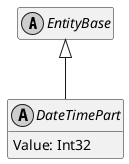 ﻿@startuml
skinparam monochrome true
hide empty members

abstract class EntityBase {
}

EntityBase <|-- DateTimePart

abstract class DateTimePart {
    Value: Int32
}

@enduml
